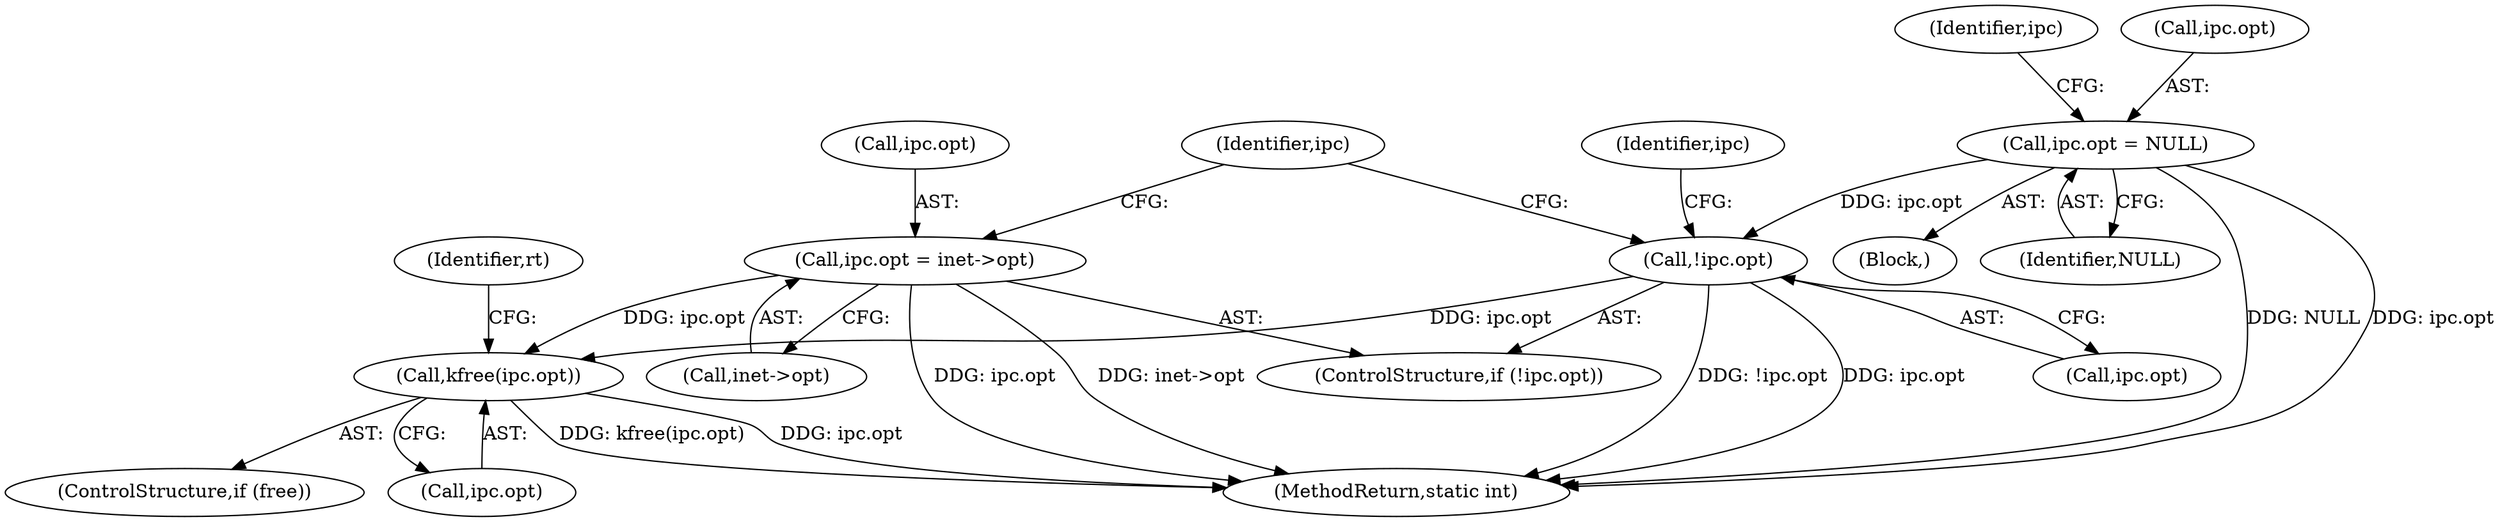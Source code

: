 digraph "0_linux_f6d8bd051c391c1c0458a30b2a7abcd939329259_27@API" {
"1000535" [label="(Call,kfree(ipc.opt))"];
"1000284" [label="(Call,ipc.opt = inet->opt)"];
"1000280" [label="(Call,!ipc.opt)"];
"1000229" [label="(Call,ipc.opt = NULL)"];
"1000536" [label="(Call,ipc.opt)"];
"1000288" [label="(Call,inet->opt)"];
"1000285" [label="(Call,ipc.opt)"];
"1000533" [label="(ControlStructure,if (free))"];
"1000286" [label="(Identifier,ipc)"];
"1000281" [label="(Call,ipc.opt)"];
"1000233" [label="(Identifier,NULL)"];
"1000540" [label="(Identifier,rt)"];
"1000111" [label="(Block,)"];
"1000570" [label="(MethodReturn,static int)"];
"1000293" [label="(Identifier,ipc)"];
"1000284" [label="(Call,ipc.opt = inet->opt)"];
"1000279" [label="(ControlStructure,if (!ipc.opt))"];
"1000236" [label="(Identifier,ipc)"];
"1000229" [label="(Call,ipc.opt = NULL)"];
"1000535" [label="(Call,kfree(ipc.opt))"];
"1000280" [label="(Call,!ipc.opt)"];
"1000230" [label="(Call,ipc.opt)"];
"1000535" -> "1000533"  [label="AST: "];
"1000535" -> "1000536"  [label="CFG: "];
"1000536" -> "1000535"  [label="AST: "];
"1000540" -> "1000535"  [label="CFG: "];
"1000535" -> "1000570"  [label="DDG: ipc.opt"];
"1000535" -> "1000570"  [label="DDG: kfree(ipc.opt)"];
"1000284" -> "1000535"  [label="DDG: ipc.opt"];
"1000280" -> "1000535"  [label="DDG: ipc.opt"];
"1000284" -> "1000279"  [label="AST: "];
"1000284" -> "1000288"  [label="CFG: "];
"1000285" -> "1000284"  [label="AST: "];
"1000288" -> "1000284"  [label="AST: "];
"1000293" -> "1000284"  [label="CFG: "];
"1000284" -> "1000570"  [label="DDG: ipc.opt"];
"1000284" -> "1000570"  [label="DDG: inet->opt"];
"1000280" -> "1000279"  [label="AST: "];
"1000280" -> "1000281"  [label="CFG: "];
"1000281" -> "1000280"  [label="AST: "];
"1000286" -> "1000280"  [label="CFG: "];
"1000293" -> "1000280"  [label="CFG: "];
"1000280" -> "1000570"  [label="DDG: !ipc.opt"];
"1000280" -> "1000570"  [label="DDG: ipc.opt"];
"1000229" -> "1000280"  [label="DDG: ipc.opt"];
"1000229" -> "1000111"  [label="AST: "];
"1000229" -> "1000233"  [label="CFG: "];
"1000230" -> "1000229"  [label="AST: "];
"1000233" -> "1000229"  [label="AST: "];
"1000236" -> "1000229"  [label="CFG: "];
"1000229" -> "1000570"  [label="DDG: NULL"];
"1000229" -> "1000570"  [label="DDG: ipc.opt"];
}
